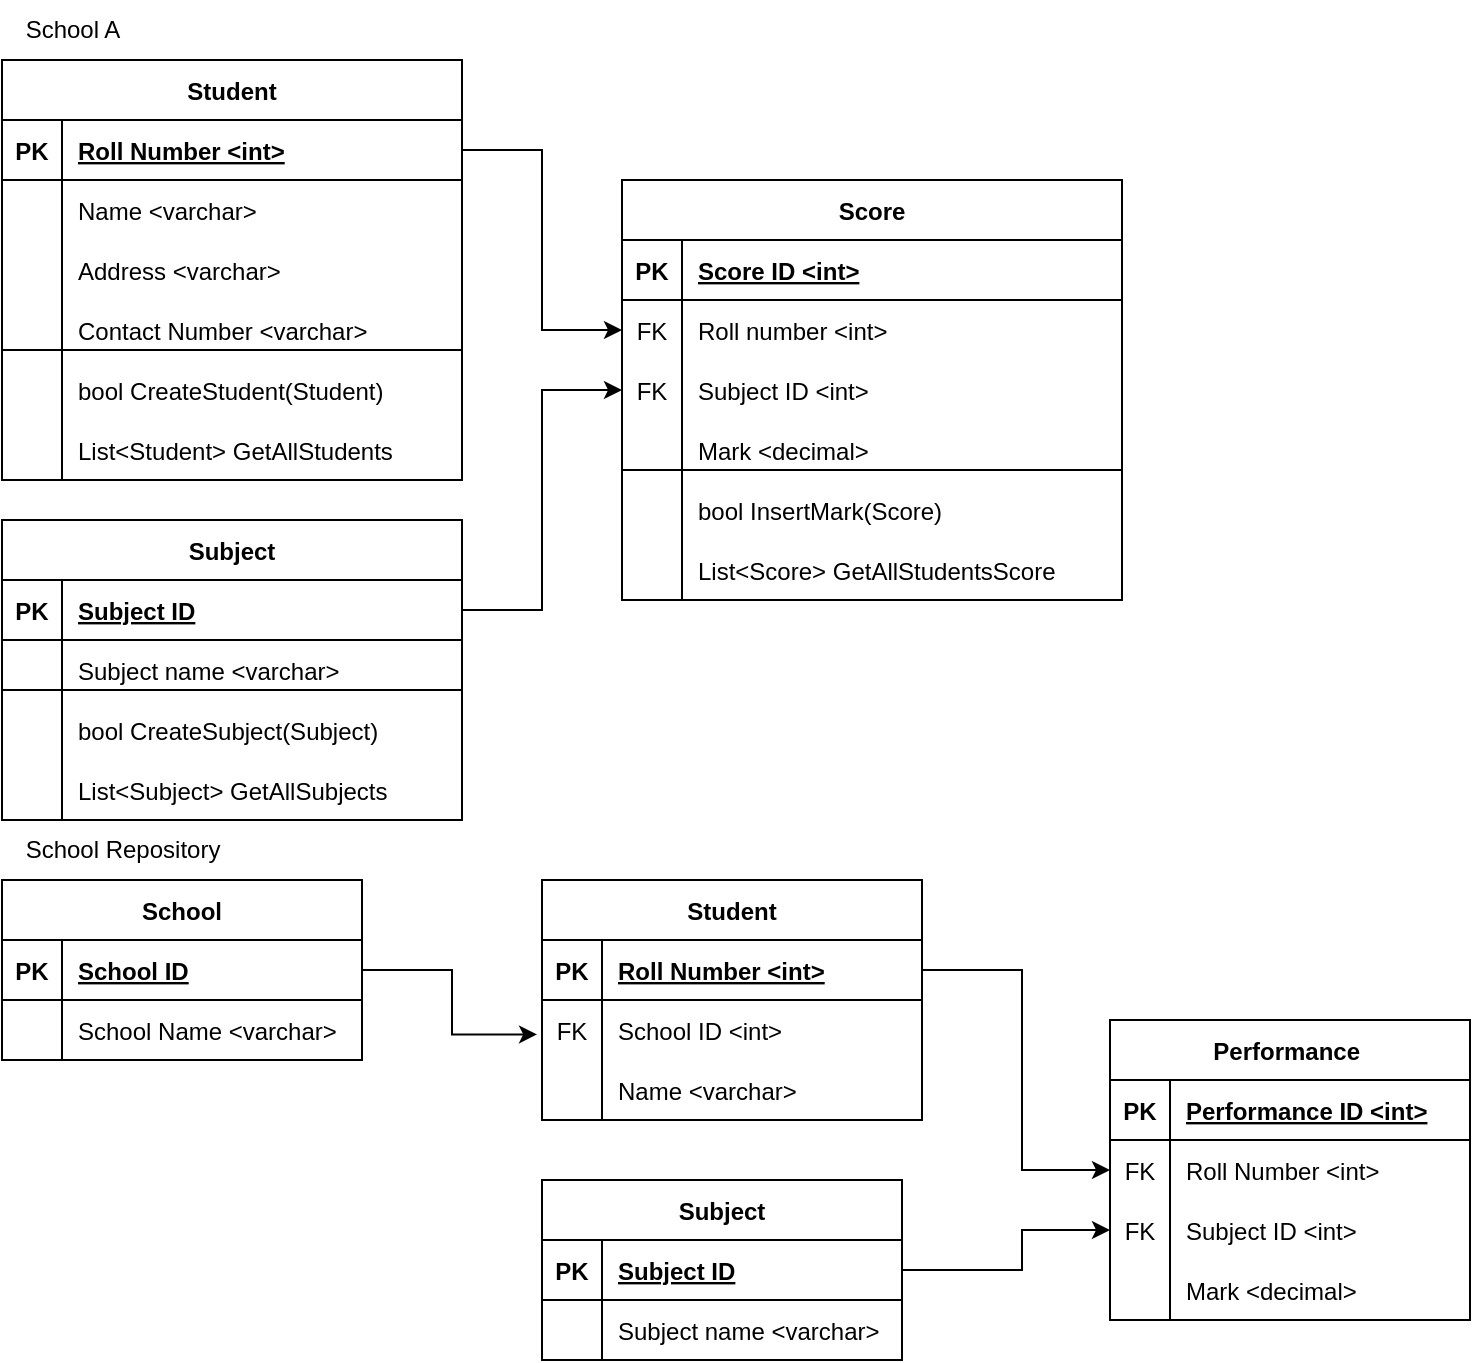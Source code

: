 <mxfile version="20.8.1" type="device"><diagram id="gInZfs-mclbncD3pMK-o" name="Page-1"><mxGraphModel dx="1400" dy="644" grid="1" gridSize="10" guides="1" tooltips="1" connect="1" arrows="1" fold="1" page="1" pageScale="1" pageWidth="827" pageHeight="1169" math="0" shadow="0"><root><mxCell id="0"/><mxCell id="1" parent="0"/><mxCell id="-gPCiVfNWxEsBsb-cycK-1" value="Student" style="shape=table;startSize=30;container=1;collapsible=1;childLayout=tableLayout;fixedRows=1;rowLines=0;fontStyle=1;align=center;resizeLast=1;" parent="1" vertex="1"><mxGeometry x="40" y="40" width="230" height="210" as="geometry"/></mxCell><mxCell id="-gPCiVfNWxEsBsb-cycK-2" value="" style="shape=tableRow;horizontal=0;startSize=0;swimlaneHead=0;swimlaneBody=0;fillColor=none;collapsible=0;dropTarget=0;points=[[0,0.5],[1,0.5]];portConstraint=eastwest;top=0;left=0;right=0;bottom=1;" parent="-gPCiVfNWxEsBsb-cycK-1" vertex="1"><mxGeometry y="30" width="230" height="30" as="geometry"/></mxCell><mxCell id="-gPCiVfNWxEsBsb-cycK-3" value="PK" style="shape=partialRectangle;connectable=0;fillColor=none;top=0;left=0;bottom=0;right=0;fontStyle=1;overflow=hidden;" parent="-gPCiVfNWxEsBsb-cycK-2" vertex="1"><mxGeometry width="30" height="30" as="geometry"><mxRectangle width="30" height="30" as="alternateBounds"/></mxGeometry></mxCell><mxCell id="-gPCiVfNWxEsBsb-cycK-4" value="Roll Number &lt;int&gt;" style="shape=partialRectangle;connectable=0;fillColor=none;top=0;left=0;bottom=0;right=0;align=left;spacingLeft=6;fontStyle=5;overflow=hidden;" parent="-gPCiVfNWxEsBsb-cycK-2" vertex="1"><mxGeometry x="30" width="200" height="30" as="geometry"><mxRectangle width="200" height="30" as="alternateBounds"/></mxGeometry></mxCell><mxCell id="-gPCiVfNWxEsBsb-cycK-5" value="" style="shape=tableRow;horizontal=0;startSize=0;swimlaneHead=0;swimlaneBody=0;fillColor=none;collapsible=0;dropTarget=0;points=[[0,0.5],[1,0.5]];portConstraint=eastwest;top=0;left=0;right=0;bottom=0;" parent="-gPCiVfNWxEsBsb-cycK-1" vertex="1"><mxGeometry y="60" width="230" height="30" as="geometry"/></mxCell><mxCell id="-gPCiVfNWxEsBsb-cycK-6" value="" style="shape=partialRectangle;connectable=0;fillColor=none;top=0;left=0;bottom=0;right=0;editable=1;overflow=hidden;" parent="-gPCiVfNWxEsBsb-cycK-5" vertex="1"><mxGeometry width="30" height="30" as="geometry"><mxRectangle width="30" height="30" as="alternateBounds"/></mxGeometry></mxCell><mxCell id="-gPCiVfNWxEsBsb-cycK-7" value="Name &lt;varchar&gt;" style="shape=partialRectangle;connectable=0;fillColor=none;top=0;left=0;bottom=0;right=0;align=left;spacingLeft=6;overflow=hidden;" parent="-gPCiVfNWxEsBsb-cycK-5" vertex="1"><mxGeometry x="30" width="200" height="30" as="geometry"><mxRectangle width="200" height="30" as="alternateBounds"/></mxGeometry></mxCell><mxCell id="-gPCiVfNWxEsBsb-cycK-8" value="" style="shape=tableRow;horizontal=0;startSize=0;swimlaneHead=0;swimlaneBody=0;fillColor=none;collapsible=0;dropTarget=0;points=[[0,0.5],[1,0.5]];portConstraint=eastwest;top=0;left=0;right=0;bottom=0;" parent="-gPCiVfNWxEsBsb-cycK-1" vertex="1"><mxGeometry y="90" width="230" height="30" as="geometry"/></mxCell><mxCell id="-gPCiVfNWxEsBsb-cycK-9" value="" style="shape=partialRectangle;connectable=0;fillColor=none;top=0;left=0;bottom=0;right=0;editable=1;overflow=hidden;" parent="-gPCiVfNWxEsBsb-cycK-8" vertex="1"><mxGeometry width="30" height="30" as="geometry"><mxRectangle width="30" height="30" as="alternateBounds"/></mxGeometry></mxCell><mxCell id="-gPCiVfNWxEsBsb-cycK-10" value="Address &lt;varchar&gt;" style="shape=partialRectangle;connectable=0;fillColor=none;top=0;left=0;bottom=0;right=0;align=left;spacingLeft=6;overflow=hidden;" parent="-gPCiVfNWxEsBsb-cycK-8" vertex="1"><mxGeometry x="30" width="200" height="30" as="geometry"><mxRectangle width="200" height="30" as="alternateBounds"/></mxGeometry></mxCell><mxCell id="-gPCiVfNWxEsBsb-cycK-11" value="" style="shape=tableRow;horizontal=0;startSize=0;swimlaneHead=0;swimlaneBody=0;fillColor=none;collapsible=0;dropTarget=0;points=[[0,0.5],[1,0.5]];portConstraint=eastwest;top=0;left=0;right=0;bottom=0;" parent="-gPCiVfNWxEsBsb-cycK-1" vertex="1"><mxGeometry y="120" width="230" height="30" as="geometry"/></mxCell><mxCell id="-gPCiVfNWxEsBsb-cycK-12" value="" style="shape=partialRectangle;connectable=0;fillColor=none;top=0;left=0;bottom=0;right=0;editable=1;overflow=hidden;" parent="-gPCiVfNWxEsBsb-cycK-11" vertex="1"><mxGeometry width="30" height="30" as="geometry"><mxRectangle width="30" height="30" as="alternateBounds"/></mxGeometry></mxCell><mxCell id="-gPCiVfNWxEsBsb-cycK-13" value="Contact Number &lt;varchar&gt;" style="shape=partialRectangle;connectable=0;fillColor=none;top=0;left=0;bottom=0;right=0;align=left;spacingLeft=6;overflow=hidden;" parent="-gPCiVfNWxEsBsb-cycK-11" vertex="1"><mxGeometry x="30" width="200" height="30" as="geometry"><mxRectangle width="200" height="30" as="alternateBounds"/></mxGeometry></mxCell><mxCell id="JqjEUWwAl4cSy-pYnrjq-99" value="" style="shape=tableRow;horizontal=0;startSize=0;swimlaneHead=0;swimlaneBody=0;fillColor=none;collapsible=0;dropTarget=0;points=[[0,0.5],[1,0.5]];portConstraint=eastwest;top=0;left=0;right=0;bottom=0;" vertex="1" parent="-gPCiVfNWxEsBsb-cycK-1"><mxGeometry y="150" width="230" height="30" as="geometry"/></mxCell><mxCell id="JqjEUWwAl4cSy-pYnrjq-100" value="" style="shape=partialRectangle;connectable=0;fillColor=none;top=0;left=0;bottom=0;right=0;editable=1;overflow=hidden;" vertex="1" parent="JqjEUWwAl4cSy-pYnrjq-99"><mxGeometry width="30" height="30" as="geometry"><mxRectangle width="30" height="30" as="alternateBounds"/></mxGeometry></mxCell><mxCell id="JqjEUWwAl4cSy-pYnrjq-101" value="bool CreateStudent(Student)" style="shape=partialRectangle;connectable=0;fillColor=none;top=0;left=0;bottom=0;right=0;align=left;spacingLeft=6;overflow=hidden;" vertex="1" parent="JqjEUWwAl4cSy-pYnrjq-99"><mxGeometry x="30" width="200" height="30" as="geometry"><mxRectangle width="200" height="30" as="alternateBounds"/></mxGeometry></mxCell><mxCell id="JqjEUWwAl4cSy-pYnrjq-95" value="" style="shape=tableRow;horizontal=0;startSize=0;swimlaneHead=0;swimlaneBody=0;fillColor=none;collapsible=0;dropTarget=0;points=[[0,0.5],[1,0.5]];portConstraint=eastwest;top=0;left=0;right=0;bottom=0;" vertex="1" parent="-gPCiVfNWxEsBsb-cycK-1"><mxGeometry y="180" width="230" height="30" as="geometry"/></mxCell><mxCell id="JqjEUWwAl4cSy-pYnrjq-96" value="" style="shape=partialRectangle;connectable=0;fillColor=none;top=0;left=0;bottom=0;right=0;fontStyle=0;overflow=hidden;" vertex="1" parent="JqjEUWwAl4cSy-pYnrjq-95"><mxGeometry width="30" height="30" as="geometry"><mxRectangle width="30" height="30" as="alternateBounds"/></mxGeometry></mxCell><mxCell id="JqjEUWwAl4cSy-pYnrjq-97" value="List&lt;Student&gt; GetAllStudents" style="shape=partialRectangle;connectable=0;fillColor=none;top=0;left=0;bottom=0;right=0;align=left;spacingLeft=6;fontStyle=0;overflow=hidden;" vertex="1" parent="JqjEUWwAl4cSy-pYnrjq-95"><mxGeometry x="30" width="200" height="30" as="geometry"><mxRectangle width="200" height="30" as="alternateBounds"/></mxGeometry></mxCell><mxCell id="-gPCiVfNWxEsBsb-cycK-18" value="Subject" style="shape=table;startSize=30;container=1;collapsible=1;childLayout=tableLayout;fixedRows=1;rowLines=0;fontStyle=1;align=center;resizeLast=1;" parent="1" vertex="1"><mxGeometry x="40" y="270" width="230" height="150" as="geometry"/></mxCell><mxCell id="-gPCiVfNWxEsBsb-cycK-19" value="" style="shape=tableRow;horizontal=0;startSize=0;swimlaneHead=0;swimlaneBody=0;fillColor=none;collapsible=0;dropTarget=0;points=[[0,0.5],[1,0.5]];portConstraint=eastwest;top=0;left=0;right=0;bottom=1;" parent="-gPCiVfNWxEsBsb-cycK-18" vertex="1"><mxGeometry y="30" width="230" height="30" as="geometry"/></mxCell><mxCell id="-gPCiVfNWxEsBsb-cycK-20" value="PK" style="shape=partialRectangle;connectable=0;fillColor=none;top=0;left=0;bottom=0;right=0;fontStyle=1;overflow=hidden;" parent="-gPCiVfNWxEsBsb-cycK-19" vertex="1"><mxGeometry width="30" height="30" as="geometry"><mxRectangle width="30" height="30" as="alternateBounds"/></mxGeometry></mxCell><mxCell id="-gPCiVfNWxEsBsb-cycK-21" value="Subject ID" style="shape=partialRectangle;connectable=0;fillColor=none;top=0;left=0;bottom=0;right=0;align=left;spacingLeft=6;fontStyle=5;overflow=hidden;" parent="-gPCiVfNWxEsBsb-cycK-19" vertex="1"><mxGeometry x="30" width="200" height="30" as="geometry"><mxRectangle width="200" height="30" as="alternateBounds"/></mxGeometry></mxCell><mxCell id="-gPCiVfNWxEsBsb-cycK-22" value="" style="shape=tableRow;horizontal=0;startSize=0;swimlaneHead=0;swimlaneBody=0;fillColor=none;collapsible=0;dropTarget=0;points=[[0,0.5],[1,0.5]];portConstraint=eastwest;top=0;left=0;right=0;bottom=0;" parent="-gPCiVfNWxEsBsb-cycK-18" vertex="1"><mxGeometry y="60" width="230" height="30" as="geometry"/></mxCell><mxCell id="-gPCiVfNWxEsBsb-cycK-23" value="" style="shape=partialRectangle;connectable=0;fillColor=none;top=0;left=0;bottom=0;right=0;editable=1;overflow=hidden;" parent="-gPCiVfNWxEsBsb-cycK-22" vertex="1"><mxGeometry width="30" height="30" as="geometry"><mxRectangle width="30" height="30" as="alternateBounds"/></mxGeometry></mxCell><mxCell id="-gPCiVfNWxEsBsb-cycK-24" value="Subject name &lt;varchar&gt;" style="shape=partialRectangle;connectable=0;fillColor=none;top=0;left=0;bottom=0;right=0;align=left;spacingLeft=6;overflow=hidden;" parent="-gPCiVfNWxEsBsb-cycK-22" vertex="1"><mxGeometry x="30" width="200" height="30" as="geometry"><mxRectangle width="200" height="30" as="alternateBounds"/></mxGeometry></mxCell><mxCell id="JqjEUWwAl4cSy-pYnrjq-103" value="" style="shape=tableRow;horizontal=0;startSize=0;swimlaneHead=0;swimlaneBody=0;fillColor=none;collapsible=0;dropTarget=0;points=[[0,0.5],[1,0.5]];portConstraint=eastwest;top=0;left=0;right=0;bottom=0;" vertex="1" parent="-gPCiVfNWxEsBsb-cycK-18"><mxGeometry y="90" width="230" height="30" as="geometry"/></mxCell><mxCell id="JqjEUWwAl4cSy-pYnrjq-104" value="" style="shape=partialRectangle;connectable=0;fillColor=none;top=0;left=0;bottom=0;right=0;editable=1;overflow=hidden;" vertex="1" parent="JqjEUWwAl4cSy-pYnrjq-103"><mxGeometry width="30" height="30" as="geometry"><mxRectangle width="30" height="30" as="alternateBounds"/></mxGeometry></mxCell><mxCell id="JqjEUWwAl4cSy-pYnrjq-105" value="bool CreateSubject(Subject)" style="shape=partialRectangle;connectable=0;fillColor=none;top=0;left=0;bottom=0;right=0;align=left;spacingLeft=6;overflow=hidden;" vertex="1" parent="JqjEUWwAl4cSy-pYnrjq-103"><mxGeometry x="30" width="200" height="30" as="geometry"><mxRectangle width="200" height="30" as="alternateBounds"/></mxGeometry></mxCell><mxCell id="JqjEUWwAl4cSy-pYnrjq-108" value="" style="shape=tableRow;horizontal=0;startSize=0;swimlaneHead=0;swimlaneBody=0;fillColor=none;collapsible=0;dropTarget=0;points=[[0,0.5],[1,0.5]];portConstraint=eastwest;top=0;left=0;right=0;bottom=0;" vertex="1" parent="-gPCiVfNWxEsBsb-cycK-18"><mxGeometry y="120" width="230" height="30" as="geometry"/></mxCell><mxCell id="JqjEUWwAl4cSy-pYnrjq-109" value="" style="shape=partialRectangle;connectable=0;fillColor=none;top=0;left=0;bottom=0;right=0;editable=1;overflow=hidden;" vertex="1" parent="JqjEUWwAl4cSy-pYnrjq-108"><mxGeometry width="30" height="30" as="geometry"><mxRectangle width="30" height="30" as="alternateBounds"/></mxGeometry></mxCell><mxCell id="JqjEUWwAl4cSy-pYnrjq-110" value="List&lt;Subject&gt; GetAllSubjects" style="shape=partialRectangle;connectable=0;fillColor=none;top=0;left=0;bottom=0;right=0;align=left;spacingLeft=6;overflow=hidden;" vertex="1" parent="JqjEUWwAl4cSy-pYnrjq-108"><mxGeometry x="30" width="200" height="30" as="geometry"><mxRectangle width="200" height="30" as="alternateBounds"/></mxGeometry></mxCell><mxCell id="-gPCiVfNWxEsBsb-cycK-31" value="Score" style="shape=table;startSize=30;container=1;collapsible=1;childLayout=tableLayout;fixedRows=1;rowLines=0;fontStyle=1;align=center;resizeLast=1;" parent="1" vertex="1"><mxGeometry x="350" y="100" width="250" height="210" as="geometry"/></mxCell><mxCell id="-gPCiVfNWxEsBsb-cycK-32" value="" style="shape=tableRow;horizontal=0;startSize=0;swimlaneHead=0;swimlaneBody=0;fillColor=none;collapsible=0;dropTarget=0;points=[[0,0.5],[1,0.5]];portConstraint=eastwest;top=0;left=0;right=0;bottom=1;" parent="-gPCiVfNWxEsBsb-cycK-31" vertex="1"><mxGeometry y="30" width="250" height="30" as="geometry"/></mxCell><mxCell id="-gPCiVfNWxEsBsb-cycK-33" value="PK" style="shape=partialRectangle;connectable=0;fillColor=none;top=0;left=0;bottom=0;right=0;fontStyle=1;overflow=hidden;" parent="-gPCiVfNWxEsBsb-cycK-32" vertex="1"><mxGeometry width="30" height="30" as="geometry"><mxRectangle width="30" height="30" as="alternateBounds"/></mxGeometry></mxCell><mxCell id="-gPCiVfNWxEsBsb-cycK-34" value="Score ID &lt;int&gt;" style="shape=partialRectangle;connectable=0;fillColor=none;top=0;left=0;bottom=0;right=0;align=left;spacingLeft=6;fontStyle=5;overflow=hidden;" parent="-gPCiVfNWxEsBsb-cycK-32" vertex="1"><mxGeometry x="30" width="220" height="30" as="geometry"><mxRectangle width="220" height="30" as="alternateBounds"/></mxGeometry></mxCell><mxCell id="-gPCiVfNWxEsBsb-cycK-35" value="" style="shape=tableRow;horizontal=0;startSize=0;swimlaneHead=0;swimlaneBody=0;fillColor=none;collapsible=0;dropTarget=0;points=[[0,0.5],[1,0.5]];portConstraint=eastwest;top=0;left=0;right=0;bottom=0;" parent="-gPCiVfNWxEsBsb-cycK-31" vertex="1"><mxGeometry y="60" width="250" height="30" as="geometry"/></mxCell><mxCell id="-gPCiVfNWxEsBsb-cycK-36" value="FK" style="shape=partialRectangle;connectable=0;fillColor=none;top=0;left=0;bottom=0;right=0;editable=1;overflow=hidden;" parent="-gPCiVfNWxEsBsb-cycK-35" vertex="1"><mxGeometry width="30" height="30" as="geometry"><mxRectangle width="30" height="30" as="alternateBounds"/></mxGeometry></mxCell><mxCell id="-gPCiVfNWxEsBsb-cycK-37" value="Roll number &lt;int&gt;" style="shape=partialRectangle;connectable=0;fillColor=none;top=0;left=0;bottom=0;right=0;align=left;spacingLeft=6;overflow=hidden;" parent="-gPCiVfNWxEsBsb-cycK-35" vertex="1"><mxGeometry x="30" width="220" height="30" as="geometry"><mxRectangle width="220" height="30" as="alternateBounds"/></mxGeometry></mxCell><mxCell id="-gPCiVfNWxEsBsb-cycK-38" value="" style="shape=tableRow;horizontal=0;startSize=0;swimlaneHead=0;swimlaneBody=0;fillColor=none;collapsible=0;dropTarget=0;points=[[0,0.5],[1,0.5]];portConstraint=eastwest;top=0;left=0;right=0;bottom=0;" parent="-gPCiVfNWxEsBsb-cycK-31" vertex="1"><mxGeometry y="90" width="250" height="30" as="geometry"/></mxCell><mxCell id="-gPCiVfNWxEsBsb-cycK-39" value="FK" style="shape=partialRectangle;connectable=0;fillColor=none;top=0;left=0;bottom=0;right=0;editable=1;overflow=hidden;" parent="-gPCiVfNWxEsBsb-cycK-38" vertex="1"><mxGeometry width="30" height="30" as="geometry"><mxRectangle width="30" height="30" as="alternateBounds"/></mxGeometry></mxCell><mxCell id="-gPCiVfNWxEsBsb-cycK-40" value="Subject ID &lt;int&gt;" style="shape=partialRectangle;connectable=0;fillColor=none;top=0;left=0;bottom=0;right=0;align=left;spacingLeft=6;overflow=hidden;" parent="-gPCiVfNWxEsBsb-cycK-38" vertex="1"><mxGeometry x="30" width="220" height="30" as="geometry"><mxRectangle width="220" height="30" as="alternateBounds"/></mxGeometry></mxCell><mxCell id="-gPCiVfNWxEsBsb-cycK-41" value="" style="shape=tableRow;horizontal=0;startSize=0;swimlaneHead=0;swimlaneBody=0;fillColor=none;collapsible=0;dropTarget=0;points=[[0,0.5],[1,0.5]];portConstraint=eastwest;top=0;left=0;right=0;bottom=0;" parent="-gPCiVfNWxEsBsb-cycK-31" vertex="1"><mxGeometry y="120" width="250" height="30" as="geometry"/></mxCell><mxCell id="-gPCiVfNWxEsBsb-cycK-42" value="" style="shape=partialRectangle;connectable=0;fillColor=none;top=0;left=0;bottom=0;right=0;editable=1;overflow=hidden;" parent="-gPCiVfNWxEsBsb-cycK-41" vertex="1"><mxGeometry width="30" height="30" as="geometry"><mxRectangle width="30" height="30" as="alternateBounds"/></mxGeometry></mxCell><mxCell id="-gPCiVfNWxEsBsb-cycK-43" value="Mark &lt;decimal&gt;" style="shape=partialRectangle;connectable=0;fillColor=none;top=0;left=0;bottom=0;right=0;align=left;spacingLeft=6;overflow=hidden;" parent="-gPCiVfNWxEsBsb-cycK-41" vertex="1"><mxGeometry x="30" width="220" height="30" as="geometry"><mxRectangle width="220" height="30" as="alternateBounds"/></mxGeometry></mxCell><mxCell id="JqjEUWwAl4cSy-pYnrjq-112" value="" style="shape=tableRow;horizontal=0;startSize=0;swimlaneHead=0;swimlaneBody=0;fillColor=none;collapsible=0;dropTarget=0;points=[[0,0.5],[1,0.5]];portConstraint=eastwest;top=0;left=0;right=0;bottom=0;" vertex="1" parent="-gPCiVfNWxEsBsb-cycK-31"><mxGeometry y="150" width="250" height="30" as="geometry"/></mxCell><mxCell id="JqjEUWwAl4cSy-pYnrjq-113" value="" style="shape=partialRectangle;connectable=0;fillColor=none;top=0;left=0;bottom=0;right=0;editable=1;overflow=hidden;" vertex="1" parent="JqjEUWwAl4cSy-pYnrjq-112"><mxGeometry width="30" height="30" as="geometry"><mxRectangle width="30" height="30" as="alternateBounds"/></mxGeometry></mxCell><mxCell id="JqjEUWwAl4cSy-pYnrjq-114" value="bool InsertMark(Score)" style="shape=partialRectangle;connectable=0;fillColor=none;top=0;left=0;bottom=0;right=0;align=left;spacingLeft=6;overflow=hidden;" vertex="1" parent="JqjEUWwAl4cSy-pYnrjq-112"><mxGeometry x="30" width="220" height="30" as="geometry"><mxRectangle width="220" height="30" as="alternateBounds"/></mxGeometry></mxCell><mxCell id="JqjEUWwAl4cSy-pYnrjq-115" value="" style="shape=tableRow;horizontal=0;startSize=0;swimlaneHead=0;swimlaneBody=0;fillColor=none;collapsible=0;dropTarget=0;points=[[0,0.5],[1,0.5]];portConstraint=eastwest;top=0;left=0;right=0;bottom=0;" vertex="1" parent="-gPCiVfNWxEsBsb-cycK-31"><mxGeometry y="180" width="250" height="30" as="geometry"/></mxCell><mxCell id="JqjEUWwAl4cSy-pYnrjq-116" value="" style="shape=partialRectangle;connectable=0;fillColor=none;top=0;left=0;bottom=0;right=0;editable=1;overflow=hidden;" vertex="1" parent="JqjEUWwAl4cSy-pYnrjq-115"><mxGeometry width="30" height="30" as="geometry"><mxRectangle width="30" height="30" as="alternateBounds"/></mxGeometry></mxCell><mxCell id="JqjEUWwAl4cSy-pYnrjq-117" value="List&lt;Score&gt; GetAllStudentsScore" style="shape=partialRectangle;connectable=0;fillColor=none;top=0;left=0;bottom=0;right=0;align=left;spacingLeft=6;overflow=hidden;" vertex="1" parent="JqjEUWwAl4cSy-pYnrjq-115"><mxGeometry x="30" width="220" height="30" as="geometry"><mxRectangle width="220" height="30" as="alternateBounds"/></mxGeometry></mxCell><mxCell id="JqjEUWwAl4cSy-pYnrjq-14" value="Student" style="shape=table;startSize=30;container=1;collapsible=1;childLayout=tableLayout;fixedRows=1;rowLines=0;fontStyle=1;align=center;resizeLast=1;" vertex="1" parent="1"><mxGeometry x="310" y="450" width="190" height="120" as="geometry"><mxRectangle x="40" y="360" width="90" height="30" as="alternateBounds"/></mxGeometry></mxCell><mxCell id="JqjEUWwAl4cSy-pYnrjq-15" value="" style="shape=tableRow;horizontal=0;startSize=0;swimlaneHead=0;swimlaneBody=0;fillColor=none;collapsible=0;dropTarget=0;points=[[0,0.5],[1,0.5]];portConstraint=eastwest;top=0;left=0;right=0;bottom=1;" vertex="1" parent="JqjEUWwAl4cSy-pYnrjq-14"><mxGeometry y="30" width="190" height="30" as="geometry"/></mxCell><mxCell id="JqjEUWwAl4cSy-pYnrjq-16" value="PK" style="shape=partialRectangle;connectable=0;fillColor=none;top=0;left=0;bottom=0;right=0;fontStyle=1;overflow=hidden;" vertex="1" parent="JqjEUWwAl4cSy-pYnrjq-15"><mxGeometry width="30" height="30" as="geometry"><mxRectangle width="30" height="30" as="alternateBounds"/></mxGeometry></mxCell><mxCell id="JqjEUWwAl4cSy-pYnrjq-17" value="Roll Number &lt;int&gt;" style="shape=partialRectangle;connectable=0;fillColor=none;top=0;left=0;bottom=0;right=0;align=left;spacingLeft=6;fontStyle=5;overflow=hidden;" vertex="1" parent="JqjEUWwAl4cSy-pYnrjq-15"><mxGeometry x="30" width="160" height="30" as="geometry"><mxRectangle width="160" height="30" as="alternateBounds"/></mxGeometry></mxCell><mxCell id="JqjEUWwAl4cSy-pYnrjq-24" value="" style="shape=tableRow;horizontal=0;startSize=0;swimlaneHead=0;swimlaneBody=0;fillColor=none;collapsible=0;dropTarget=0;points=[[0,0.5],[1,0.5]];portConstraint=eastwest;top=0;left=0;right=0;bottom=0;" vertex="1" parent="JqjEUWwAl4cSy-pYnrjq-14"><mxGeometry y="60" width="190" height="30" as="geometry"/></mxCell><mxCell id="JqjEUWwAl4cSy-pYnrjq-25" value="" style="shape=partialRectangle;connectable=0;fillColor=none;top=0;left=0;bottom=0;right=0;editable=1;overflow=hidden;" vertex="1" parent="JqjEUWwAl4cSy-pYnrjq-24"><mxGeometry width="30" height="30" as="geometry"><mxRectangle width="30" height="30" as="alternateBounds"/></mxGeometry></mxCell><mxCell id="JqjEUWwAl4cSy-pYnrjq-26" value="School ID &lt;int&gt;" style="shape=partialRectangle;connectable=0;fillColor=none;top=0;left=0;bottom=0;right=0;align=left;spacingLeft=6;overflow=hidden;" vertex="1" parent="JqjEUWwAl4cSy-pYnrjq-24"><mxGeometry x="30" width="160" height="30" as="geometry"><mxRectangle width="160" height="30" as="alternateBounds"/></mxGeometry></mxCell><mxCell id="JqjEUWwAl4cSy-pYnrjq-18" value="" style="shape=tableRow;horizontal=0;startSize=0;swimlaneHead=0;swimlaneBody=0;fillColor=none;collapsible=0;dropTarget=0;points=[[0,0.5],[1,0.5]];portConstraint=eastwest;top=0;left=0;right=0;bottom=0;" vertex="1" parent="JqjEUWwAl4cSy-pYnrjq-14"><mxGeometry y="90" width="190" height="30" as="geometry"/></mxCell><mxCell id="JqjEUWwAl4cSy-pYnrjq-19" value="" style="shape=partialRectangle;connectable=0;fillColor=none;top=0;left=0;bottom=0;right=0;editable=1;overflow=hidden;" vertex="1" parent="JqjEUWwAl4cSy-pYnrjq-18"><mxGeometry width="30" height="30" as="geometry"><mxRectangle width="30" height="30" as="alternateBounds"/></mxGeometry></mxCell><mxCell id="JqjEUWwAl4cSy-pYnrjq-20" value="Name &lt;varchar&gt;" style="shape=partialRectangle;connectable=0;fillColor=none;top=0;left=0;bottom=0;right=0;align=left;spacingLeft=6;overflow=hidden;" vertex="1" parent="JqjEUWwAl4cSy-pYnrjq-18"><mxGeometry x="30" width="160" height="30" as="geometry"><mxRectangle width="160" height="30" as="alternateBounds"/></mxGeometry></mxCell><mxCell id="JqjEUWwAl4cSy-pYnrjq-27" value="Performance " style="shape=table;startSize=30;container=1;collapsible=1;childLayout=tableLayout;fixedRows=1;rowLines=0;fontStyle=1;align=center;resizeLast=1;" vertex="1" parent="1"><mxGeometry x="594" y="520" width="180" height="150" as="geometry"/></mxCell><mxCell id="JqjEUWwAl4cSy-pYnrjq-28" value="" style="shape=tableRow;horizontal=0;startSize=0;swimlaneHead=0;swimlaneBody=0;fillColor=none;collapsible=0;dropTarget=0;points=[[0,0.5],[1,0.5]];portConstraint=eastwest;top=0;left=0;right=0;bottom=1;" vertex="1" parent="JqjEUWwAl4cSy-pYnrjq-27"><mxGeometry y="30" width="180" height="30" as="geometry"/></mxCell><mxCell id="JqjEUWwAl4cSy-pYnrjq-29" value="PK" style="shape=partialRectangle;connectable=0;fillColor=none;top=0;left=0;bottom=0;right=0;fontStyle=1;overflow=hidden;" vertex="1" parent="JqjEUWwAl4cSy-pYnrjq-28"><mxGeometry width="30" height="30" as="geometry"><mxRectangle width="30" height="30" as="alternateBounds"/></mxGeometry></mxCell><mxCell id="JqjEUWwAl4cSy-pYnrjq-30" value="Performance ID &lt;int&gt;" style="shape=partialRectangle;connectable=0;fillColor=none;top=0;left=0;bottom=0;right=0;align=left;spacingLeft=6;fontStyle=5;overflow=hidden;" vertex="1" parent="JqjEUWwAl4cSy-pYnrjq-28"><mxGeometry x="30" width="150" height="30" as="geometry"><mxRectangle width="150" height="30" as="alternateBounds"/></mxGeometry></mxCell><mxCell id="JqjEUWwAl4cSy-pYnrjq-31" value="" style="shape=tableRow;horizontal=0;startSize=0;swimlaneHead=0;swimlaneBody=0;fillColor=none;collapsible=0;dropTarget=0;points=[[0,0.5],[1,0.5]];portConstraint=eastwest;top=0;left=0;right=0;bottom=0;" vertex="1" parent="JqjEUWwAl4cSy-pYnrjq-27"><mxGeometry y="60" width="180" height="30" as="geometry"/></mxCell><mxCell id="JqjEUWwAl4cSy-pYnrjq-32" value="FK" style="shape=partialRectangle;connectable=0;fillColor=none;top=0;left=0;bottom=0;right=0;editable=1;overflow=hidden;" vertex="1" parent="JqjEUWwAl4cSy-pYnrjq-31"><mxGeometry width="30" height="30" as="geometry"><mxRectangle width="30" height="30" as="alternateBounds"/></mxGeometry></mxCell><mxCell id="JqjEUWwAl4cSy-pYnrjq-33" value="Roll Number &lt;int&gt;" style="shape=partialRectangle;connectable=0;fillColor=none;top=0;left=0;bottom=0;right=0;align=left;spacingLeft=6;overflow=hidden;" vertex="1" parent="JqjEUWwAl4cSy-pYnrjq-31"><mxGeometry x="30" width="150" height="30" as="geometry"><mxRectangle width="150" height="30" as="alternateBounds"/></mxGeometry></mxCell><mxCell id="JqjEUWwAl4cSy-pYnrjq-34" value="" style="shape=tableRow;horizontal=0;startSize=0;swimlaneHead=0;swimlaneBody=0;fillColor=none;collapsible=0;dropTarget=0;points=[[0,0.5],[1,0.5]];portConstraint=eastwest;top=0;left=0;right=0;bottom=0;" vertex="1" parent="JqjEUWwAl4cSy-pYnrjq-27"><mxGeometry y="90" width="180" height="30" as="geometry"/></mxCell><mxCell id="JqjEUWwAl4cSy-pYnrjq-35" value="FK" style="shape=partialRectangle;connectable=0;fillColor=none;top=0;left=0;bottom=0;right=0;editable=1;overflow=hidden;" vertex="1" parent="JqjEUWwAl4cSy-pYnrjq-34"><mxGeometry width="30" height="30" as="geometry"><mxRectangle width="30" height="30" as="alternateBounds"/></mxGeometry></mxCell><mxCell id="JqjEUWwAl4cSy-pYnrjq-36" value="Subject ID &lt;int&gt;" style="shape=partialRectangle;connectable=0;fillColor=none;top=0;left=0;bottom=0;right=0;align=left;spacingLeft=6;overflow=hidden;" vertex="1" parent="JqjEUWwAl4cSy-pYnrjq-34"><mxGeometry x="30" width="150" height="30" as="geometry"><mxRectangle width="150" height="30" as="alternateBounds"/></mxGeometry></mxCell><mxCell id="JqjEUWwAl4cSy-pYnrjq-37" value="" style="shape=tableRow;horizontal=0;startSize=0;swimlaneHead=0;swimlaneBody=0;fillColor=none;collapsible=0;dropTarget=0;points=[[0,0.5],[1,0.5]];portConstraint=eastwest;top=0;left=0;right=0;bottom=0;" vertex="1" parent="JqjEUWwAl4cSy-pYnrjq-27"><mxGeometry y="120" width="180" height="30" as="geometry"/></mxCell><mxCell id="JqjEUWwAl4cSy-pYnrjq-38" value="" style="shape=partialRectangle;connectable=0;fillColor=none;top=0;left=0;bottom=0;right=0;editable=1;overflow=hidden;" vertex="1" parent="JqjEUWwAl4cSy-pYnrjq-37"><mxGeometry width="30" height="30" as="geometry"><mxRectangle width="30" height="30" as="alternateBounds"/></mxGeometry></mxCell><mxCell id="JqjEUWwAl4cSy-pYnrjq-39" value="Mark &lt;decimal&gt;" style="shape=partialRectangle;connectable=0;fillColor=none;top=0;left=0;bottom=0;right=0;align=left;spacingLeft=6;overflow=hidden;" vertex="1" parent="JqjEUWwAl4cSy-pYnrjq-37"><mxGeometry x="30" width="150" height="30" as="geometry"><mxRectangle width="150" height="30" as="alternateBounds"/></mxGeometry></mxCell><mxCell id="JqjEUWwAl4cSy-pYnrjq-40" value="Subject" style="shape=table;startSize=30;container=1;collapsible=1;childLayout=tableLayout;fixedRows=1;rowLines=0;fontStyle=1;align=center;resizeLast=1;" vertex="1" parent="1"><mxGeometry x="310" y="600" width="180" height="90" as="geometry"/></mxCell><mxCell id="JqjEUWwAl4cSy-pYnrjq-41" value="" style="shape=tableRow;horizontal=0;startSize=0;swimlaneHead=0;swimlaneBody=0;fillColor=none;collapsible=0;dropTarget=0;points=[[0,0.5],[1,0.5]];portConstraint=eastwest;top=0;left=0;right=0;bottom=1;" vertex="1" parent="JqjEUWwAl4cSy-pYnrjq-40"><mxGeometry y="30" width="180" height="30" as="geometry"/></mxCell><mxCell id="JqjEUWwAl4cSy-pYnrjq-42" value="PK" style="shape=partialRectangle;connectable=0;fillColor=none;top=0;left=0;bottom=0;right=0;fontStyle=1;overflow=hidden;" vertex="1" parent="JqjEUWwAl4cSy-pYnrjq-41"><mxGeometry width="30" height="30" as="geometry"><mxRectangle width="30" height="30" as="alternateBounds"/></mxGeometry></mxCell><mxCell id="JqjEUWwAl4cSy-pYnrjq-43" value="Subject ID" style="shape=partialRectangle;connectable=0;fillColor=none;top=0;left=0;bottom=0;right=0;align=left;spacingLeft=6;fontStyle=5;overflow=hidden;" vertex="1" parent="JqjEUWwAl4cSy-pYnrjq-41"><mxGeometry x="30" width="150" height="30" as="geometry"><mxRectangle width="150" height="30" as="alternateBounds"/></mxGeometry></mxCell><mxCell id="JqjEUWwAl4cSy-pYnrjq-44" value="" style="shape=tableRow;horizontal=0;startSize=0;swimlaneHead=0;swimlaneBody=0;fillColor=none;collapsible=0;dropTarget=0;points=[[0,0.5],[1,0.5]];portConstraint=eastwest;top=0;left=0;right=0;bottom=0;" vertex="1" parent="JqjEUWwAl4cSy-pYnrjq-40"><mxGeometry y="60" width="180" height="30" as="geometry"/></mxCell><mxCell id="JqjEUWwAl4cSy-pYnrjq-45" value="" style="shape=partialRectangle;connectable=0;fillColor=none;top=0;left=0;bottom=0;right=0;editable=1;overflow=hidden;" vertex="1" parent="JqjEUWwAl4cSy-pYnrjq-44"><mxGeometry width="30" height="30" as="geometry"><mxRectangle width="30" height="30" as="alternateBounds"/></mxGeometry></mxCell><mxCell id="JqjEUWwAl4cSy-pYnrjq-46" value="Subject name &lt;varchar&gt;" style="shape=partialRectangle;connectable=0;fillColor=none;top=0;left=0;bottom=0;right=0;align=left;spacingLeft=6;overflow=hidden;" vertex="1" parent="JqjEUWwAl4cSy-pYnrjq-44"><mxGeometry x="30" width="150" height="30" as="geometry"><mxRectangle width="150" height="30" as="alternateBounds"/></mxGeometry></mxCell><mxCell id="JqjEUWwAl4cSy-pYnrjq-47" value="" style="shape=tableRow;horizontal=0;startSize=0;swimlaneHead=0;swimlaneBody=0;fillColor=none;collapsible=0;dropTarget=0;points=[[0,0.5],[1,0.5]];portConstraint=eastwest;top=0;left=0;right=0;bottom=0;" vertex="1" parent="1"><mxGeometry x="310" y="520" width="190" height="30" as="geometry"/></mxCell><mxCell id="JqjEUWwAl4cSy-pYnrjq-69" value="School" style="shape=table;startSize=30;container=1;collapsible=1;childLayout=tableLayout;fixedRows=1;rowLines=0;fontStyle=1;align=center;resizeLast=1;" vertex="1" parent="1"><mxGeometry x="40" y="450" width="180" height="90" as="geometry"/></mxCell><mxCell id="JqjEUWwAl4cSy-pYnrjq-70" value="" style="shape=tableRow;horizontal=0;startSize=0;swimlaneHead=0;swimlaneBody=0;fillColor=none;collapsible=0;dropTarget=0;points=[[0,0.5],[1,0.5]];portConstraint=eastwest;top=0;left=0;right=0;bottom=1;" vertex="1" parent="JqjEUWwAl4cSy-pYnrjq-69"><mxGeometry y="30" width="180" height="30" as="geometry"/></mxCell><mxCell id="JqjEUWwAl4cSy-pYnrjq-71" value="PK" style="shape=partialRectangle;connectable=0;fillColor=none;top=0;left=0;bottom=0;right=0;fontStyle=1;overflow=hidden;" vertex="1" parent="JqjEUWwAl4cSy-pYnrjq-70"><mxGeometry width="30" height="30" as="geometry"><mxRectangle width="30" height="30" as="alternateBounds"/></mxGeometry></mxCell><mxCell id="JqjEUWwAl4cSy-pYnrjq-72" value="School ID" style="shape=partialRectangle;connectable=0;fillColor=none;top=0;left=0;bottom=0;right=0;align=left;spacingLeft=6;fontStyle=5;overflow=hidden;" vertex="1" parent="JqjEUWwAl4cSy-pYnrjq-70"><mxGeometry x="30" width="150" height="30" as="geometry"><mxRectangle width="150" height="30" as="alternateBounds"/></mxGeometry></mxCell><mxCell id="JqjEUWwAl4cSy-pYnrjq-73" value="" style="shape=tableRow;horizontal=0;startSize=0;swimlaneHead=0;swimlaneBody=0;fillColor=none;collapsible=0;dropTarget=0;points=[[0,0.5],[1,0.5]];portConstraint=eastwest;top=0;left=0;right=0;bottom=0;" vertex="1" parent="JqjEUWwAl4cSy-pYnrjq-69"><mxGeometry y="60" width="180" height="30" as="geometry"/></mxCell><mxCell id="JqjEUWwAl4cSy-pYnrjq-74" value="" style="shape=partialRectangle;connectable=0;fillColor=none;top=0;left=0;bottom=0;right=0;editable=1;overflow=hidden;" vertex="1" parent="JqjEUWwAl4cSy-pYnrjq-73"><mxGeometry width="30" height="30" as="geometry"><mxRectangle width="30" height="30" as="alternateBounds"/></mxGeometry></mxCell><mxCell id="JqjEUWwAl4cSy-pYnrjq-75" value="School Name &lt;varchar&gt;" style="shape=partialRectangle;connectable=0;fillColor=none;top=0;left=0;bottom=0;right=0;align=left;spacingLeft=6;overflow=hidden;" vertex="1" parent="JqjEUWwAl4cSy-pYnrjq-73"><mxGeometry x="30" width="150" height="30" as="geometry"><mxRectangle width="150" height="30" as="alternateBounds"/></mxGeometry></mxCell><mxCell id="JqjEUWwAl4cSy-pYnrjq-82" style="edgeStyle=orthogonalEdgeStyle;rounded=0;orthogonalLoop=1;jettySize=auto;html=1;entryX=0;entryY=0.5;entryDx=0;entryDy=0;" edge="1" parent="1" source="JqjEUWwAl4cSy-pYnrjq-15" target="JqjEUWwAl4cSy-pYnrjq-31"><mxGeometry x="-0.155" y="3" relative="1" as="geometry"><Array as="points"><mxPoint x="550" y="495"/><mxPoint x="550" y="595"/></Array><mxPoint as="offset"/></mxGeometry></mxCell><mxCell id="JqjEUWwAl4cSy-pYnrjq-83" style="edgeStyle=orthogonalEdgeStyle;rounded=0;orthogonalLoop=1;jettySize=auto;html=1;exitX=1;exitY=0.5;exitDx=0;exitDy=0;entryX=0;entryY=0.5;entryDx=0;entryDy=0;" edge="1" parent="1" source="JqjEUWwAl4cSy-pYnrjq-41" target="JqjEUWwAl4cSy-pYnrjq-34"><mxGeometry relative="1" as="geometry"><Array as="points"><mxPoint x="550" y="645"/><mxPoint x="550" y="625"/></Array></mxGeometry></mxCell><mxCell id="JqjEUWwAl4cSy-pYnrjq-84" style="edgeStyle=orthogonalEdgeStyle;rounded=0;orthogonalLoop=1;jettySize=auto;html=1;entryX=-0.013;entryY=0.24;entryDx=0;entryDy=0;entryPerimeter=0;" edge="1" parent="1" source="JqjEUWwAl4cSy-pYnrjq-70" target="JqjEUWwAl4cSy-pYnrjq-47"><mxGeometry relative="1" as="geometry"/></mxCell><mxCell id="JqjEUWwAl4cSy-pYnrjq-85" style="edgeStyle=orthogonalEdgeStyle;rounded=0;orthogonalLoop=1;jettySize=auto;html=1;entryX=0;entryY=0.5;entryDx=0;entryDy=0;" edge="1" parent="1" source="-gPCiVfNWxEsBsb-cycK-2" target="-gPCiVfNWxEsBsb-cycK-35"><mxGeometry relative="1" as="geometry"/></mxCell><mxCell id="JqjEUWwAl4cSy-pYnrjq-87" value="School A" style="text;html=1;align=center;verticalAlign=middle;resizable=0;points=[];autosize=1;strokeColor=none;fillColor=none;" vertex="1" parent="1"><mxGeometry x="40" y="10" width="70" height="30" as="geometry"/></mxCell><mxCell id="JqjEUWwAl4cSy-pYnrjq-88" value="School Repository" style="text;html=1;align=center;verticalAlign=middle;resizable=0;points=[];autosize=1;strokeColor=none;fillColor=none;" vertex="1" parent="1"><mxGeometry x="40" y="420" width="120" height="30" as="geometry"/></mxCell><mxCell id="JqjEUWwAl4cSy-pYnrjq-48" value="FK" style="shape=partialRectangle;connectable=0;fillColor=none;top=0;left=0;bottom=0;right=0;editable=1;overflow=hidden;" vertex="1" parent="1"><mxGeometry x="310" y="510" width="30" height="30" as="geometry"><mxRectangle width="30" height="30" as="alternateBounds"/></mxGeometry></mxCell><mxCell id="JqjEUWwAl4cSy-pYnrjq-98" value="" style="line;strokeWidth=1;rotatable=0;dashed=0;labelPosition=right;align=left;verticalAlign=middle;spacingTop=0;spacingLeft=6;points=[];portConstraint=eastwest;" vertex="1" parent="1"><mxGeometry x="40" y="180" width="230" height="10" as="geometry"/></mxCell><mxCell id="JqjEUWwAl4cSy-pYnrjq-102" style="edgeStyle=orthogonalEdgeStyle;rounded=0;orthogonalLoop=1;jettySize=auto;html=1;exitX=1;exitY=0.5;exitDx=0;exitDy=0;entryX=0;entryY=0.5;entryDx=0;entryDy=0;" edge="1" parent="1" source="-gPCiVfNWxEsBsb-cycK-19" target="-gPCiVfNWxEsBsb-cycK-38"><mxGeometry relative="1" as="geometry"><Array as="points"><mxPoint x="310" y="315"/><mxPoint x="310" y="205"/></Array></mxGeometry></mxCell><mxCell id="JqjEUWwAl4cSy-pYnrjq-107" value="" style="line;strokeWidth=1;rotatable=0;dashed=0;labelPosition=right;align=left;verticalAlign=middle;spacingTop=0;spacingLeft=6;points=[];portConstraint=eastwest;" vertex="1" parent="1"><mxGeometry x="40" y="350" width="230" height="10" as="geometry"/></mxCell><mxCell id="JqjEUWwAl4cSy-pYnrjq-118" value="" style="line;strokeWidth=1;rotatable=0;dashed=0;labelPosition=right;align=left;verticalAlign=middle;spacingTop=0;spacingLeft=6;points=[];portConstraint=eastwest;" vertex="1" parent="1"><mxGeometry x="350" y="240" width="250" height="10" as="geometry"/></mxCell></root></mxGraphModel></diagram></mxfile>